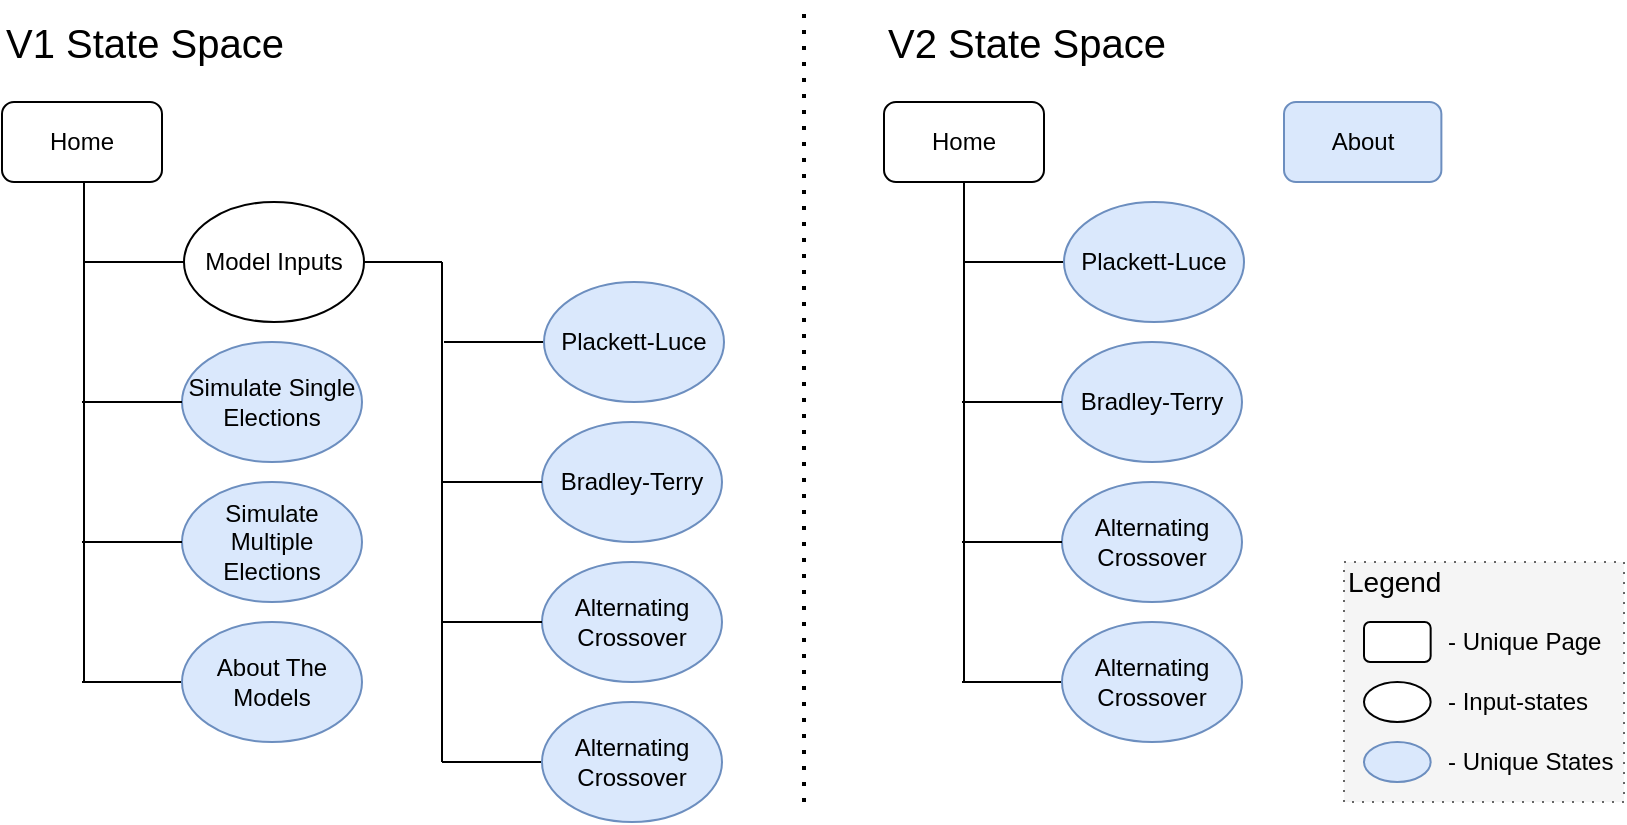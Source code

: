 <mxfile version="14.0.1" type="device"><diagram id="-CnyAPLHUdda9GGI1ycp" name="Page-1"><mxGraphModel dx="983" dy="614" grid="1" gridSize="10" guides="1" tooltips="1" connect="1" arrows="1" fold="1" page="1" pageScale="1" pageWidth="850" pageHeight="1100" math="0" shadow="0"><root><mxCell id="0"/><mxCell id="1" parent="0"/><mxCell id="uleUc9DPhF9QXK2I4-UH-58" value="" style="rounded=0;whiteSpace=wrap;html=1;align=left;dashed=1;dashPattern=1 4;fillColor=#f5f5f5;strokeColor=#666666;fontColor=#333333;" vertex="1" parent="1"><mxGeometry x="710" y="290" width="140" height="120" as="geometry"/></mxCell><mxCell id="uleUc9DPhF9QXK2I4-UH-1" value="Home" style="rounded=1;whiteSpace=wrap;html=1;" vertex="1" parent="1"><mxGeometry x="480" y="60" width="80" height="40" as="geometry"/></mxCell><mxCell id="uleUc9DPhF9QXK2I4-UH-2" value="About" style="rounded=1;whiteSpace=wrap;html=1;fillColor=#dae8fc;strokeColor=#6c8ebf;" vertex="1" parent="1"><mxGeometry x="680" y="60" width="78.69" height="40" as="geometry"/></mxCell><mxCell id="uleUc9DPhF9QXK2I4-UH-3" value="Home" style="rounded=1;whiteSpace=wrap;html=1;" vertex="1" parent="1"><mxGeometry x="39.0" y="60" width="80" height="40" as="geometry"/></mxCell><mxCell id="uleUc9DPhF9QXK2I4-UH-4" value="" style="endArrow=none;html=1;exitX=0.5;exitY=1;exitDx=0;exitDy=0;" edge="1" parent="1" source="uleUc9DPhF9QXK2I4-UH-1"><mxGeometry width="50" height="50" relative="1" as="geometry"><mxPoint x="540" y="280" as="sourcePoint"/><mxPoint x="520" y="350" as="targetPoint"/></mxGeometry></mxCell><mxCell id="uleUc9DPhF9QXK2I4-UH-5" value="" style="endArrow=none;html=1;" edge="1" parent="1"><mxGeometry width="50" height="50" relative="1" as="geometry"><mxPoint x="520" y="140" as="sourcePoint"/><mxPoint x="570" y="140" as="targetPoint"/></mxGeometry></mxCell><mxCell id="uleUc9DPhF9QXK2I4-UH-6" value="" style="endArrow=none;dashed=1;html=1;dashPattern=1 3;strokeWidth=2;" edge="1" parent="1"><mxGeometry width="50" height="50" relative="1" as="geometry"><mxPoint x="440" y="410" as="sourcePoint"/><mxPoint x="440" y="10" as="targetPoint"/></mxGeometry></mxCell><mxCell id="uleUc9DPhF9QXK2I4-UH-11" value="Plackett-Luce" style="ellipse;whiteSpace=wrap;html=1;fillColor=#dae8fc;strokeColor=#6c8ebf;" vertex="1" parent="1"><mxGeometry x="570" y="110" width="90" height="60" as="geometry"/></mxCell><mxCell id="uleUc9DPhF9QXK2I4-UH-12" value="Bradley-Terry" style="ellipse;whiteSpace=wrap;html=1;fillColor=#dae8fc;strokeColor=#6c8ebf;" vertex="1" parent="1"><mxGeometry x="569" y="180" width="90" height="60" as="geometry"/></mxCell><mxCell id="uleUc9DPhF9QXK2I4-UH-13" value="" style="endArrow=none;html=1;" edge="1" parent="1"><mxGeometry width="50" height="50" relative="1" as="geometry"><mxPoint x="519" y="210" as="sourcePoint"/><mxPoint x="569" y="210" as="targetPoint"/></mxGeometry></mxCell><mxCell id="uleUc9DPhF9QXK2I4-UH-15" value="Alternating Crossover" style="ellipse;whiteSpace=wrap;html=1;fillColor=#dae8fc;strokeColor=#6c8ebf;" vertex="1" parent="1"><mxGeometry x="569" y="250" width="90" height="60" as="geometry"/></mxCell><mxCell id="uleUc9DPhF9QXK2I4-UH-16" value="" style="endArrow=none;html=1;" edge="1" parent="1"><mxGeometry width="50" height="50" relative="1" as="geometry"><mxPoint x="519" y="280" as="sourcePoint"/><mxPoint x="569" y="280" as="targetPoint"/></mxGeometry></mxCell><mxCell id="uleUc9DPhF9QXK2I4-UH-17" value="" style="endArrow=none;html=1;" edge="1" parent="1"><mxGeometry width="50" height="50" relative="1" as="geometry"><mxPoint x="519" y="350" as="sourcePoint"/><mxPoint x="569" y="350" as="targetPoint"/></mxGeometry></mxCell><mxCell id="uleUc9DPhF9QXK2I4-UH-18" value="Alternating Crossover" style="ellipse;whiteSpace=wrap;html=1;fillColor=#dae8fc;strokeColor=#6c8ebf;" vertex="1" parent="1"><mxGeometry x="569" y="320" width="90" height="60" as="geometry"/></mxCell><mxCell id="uleUc9DPhF9QXK2I4-UH-29" value="" style="endArrow=none;html=1;exitX=0.5;exitY=1;exitDx=0;exitDy=0;" edge="1" parent="1"><mxGeometry width="50" height="50" relative="1" as="geometry"><mxPoint x="80.0" y="100" as="sourcePoint"/><mxPoint x="80.0" y="350" as="targetPoint"/></mxGeometry></mxCell><mxCell id="uleUc9DPhF9QXK2I4-UH-30" value="" style="endArrow=none;html=1;" edge="1" parent="1"><mxGeometry width="50" height="50" relative="1" as="geometry"><mxPoint x="80.0" y="140" as="sourcePoint"/><mxPoint x="130.0" y="140" as="targetPoint"/></mxGeometry></mxCell><mxCell id="uleUc9DPhF9QXK2I4-UH-31" value="Model Inputs" style="ellipse;whiteSpace=wrap;html=1;" vertex="1" parent="1"><mxGeometry x="130.0" y="110" width="90" height="60" as="geometry"/></mxCell><mxCell id="uleUc9DPhF9QXK2I4-UH-32" value="Simulate Single Elections" style="ellipse;whiteSpace=wrap;html=1;fillColor=#dae8fc;strokeColor=#6c8ebf;" vertex="1" parent="1"><mxGeometry x="129.0" y="180" width="90" height="60" as="geometry"/></mxCell><mxCell id="uleUc9DPhF9QXK2I4-UH-33" value="" style="endArrow=none;html=1;" edge="1" parent="1"><mxGeometry width="50" height="50" relative="1" as="geometry"><mxPoint x="79.0" y="210" as="sourcePoint"/><mxPoint x="129.0" y="210" as="targetPoint"/></mxGeometry></mxCell><mxCell id="uleUc9DPhF9QXK2I4-UH-34" value="Simulate Multiple Elections" style="ellipse;whiteSpace=wrap;html=1;fillColor=#dae8fc;strokeColor=#6c8ebf;" vertex="1" parent="1"><mxGeometry x="129.0" y="250" width="90" height="60" as="geometry"/></mxCell><mxCell id="uleUc9DPhF9QXK2I4-UH-35" value="" style="endArrow=none;html=1;" edge="1" parent="1"><mxGeometry width="50" height="50" relative="1" as="geometry"><mxPoint x="79.0" y="280" as="sourcePoint"/><mxPoint x="129.0" y="280" as="targetPoint"/></mxGeometry></mxCell><mxCell id="uleUc9DPhF9QXK2I4-UH-36" value="" style="endArrow=none;html=1;" edge="1" parent="1"><mxGeometry width="50" height="50" relative="1" as="geometry"><mxPoint x="79.0" y="350" as="sourcePoint"/><mxPoint x="129.0" y="350" as="targetPoint"/></mxGeometry></mxCell><mxCell id="uleUc9DPhF9QXK2I4-UH-37" value="About The Models" style="ellipse;whiteSpace=wrap;html=1;fillColor=#dae8fc;strokeColor=#6c8ebf;" vertex="1" parent="1"><mxGeometry x="129.0" y="320" width="90" height="60" as="geometry"/></mxCell><mxCell id="uleUc9DPhF9QXK2I4-UH-38" value="" style="endArrow=none;html=1;" edge="1" parent="1"><mxGeometry width="50" height="50" relative="1" as="geometry"><mxPoint x="220.0" y="140" as="sourcePoint"/><mxPoint x="259" y="140" as="targetPoint"/></mxGeometry></mxCell><mxCell id="uleUc9DPhF9QXK2I4-UH-39" value="" style="endArrow=none;html=1;" edge="1" parent="1"><mxGeometry width="50" height="50" relative="1" as="geometry"><mxPoint x="259" y="140" as="sourcePoint"/><mxPoint x="259" y="390" as="targetPoint"/></mxGeometry></mxCell><mxCell id="uleUc9DPhF9QXK2I4-UH-42" value="" style="endArrow=none;html=1;" edge="1" parent="1"><mxGeometry width="50" height="50" relative="1" as="geometry"><mxPoint x="260" y="180" as="sourcePoint"/><mxPoint x="310" y="180" as="targetPoint"/></mxGeometry></mxCell><mxCell id="uleUc9DPhF9QXK2I4-UH-43" value="Plackett-Luce" style="ellipse;whiteSpace=wrap;html=1;fillColor=#dae8fc;strokeColor=#6c8ebf;" vertex="1" parent="1"><mxGeometry x="310" y="150" width="90" height="60" as="geometry"/></mxCell><mxCell id="uleUc9DPhF9QXK2I4-UH-44" value="Bradley-Terry" style="ellipse;whiteSpace=wrap;html=1;fillColor=#dae8fc;strokeColor=#6c8ebf;" vertex="1" parent="1"><mxGeometry x="309" y="220" width="90" height="60" as="geometry"/></mxCell><mxCell id="uleUc9DPhF9QXK2I4-UH-45" value="" style="endArrow=none;html=1;" edge="1" parent="1"><mxGeometry width="50" height="50" relative="1" as="geometry"><mxPoint x="259" y="250" as="sourcePoint"/><mxPoint x="309" y="250" as="targetPoint"/></mxGeometry></mxCell><mxCell id="uleUc9DPhF9QXK2I4-UH-46" value="Alternating Crossover" style="ellipse;whiteSpace=wrap;html=1;fillColor=#dae8fc;strokeColor=#6c8ebf;" vertex="1" parent="1"><mxGeometry x="309" y="290" width="90" height="60" as="geometry"/></mxCell><mxCell id="uleUc9DPhF9QXK2I4-UH-47" value="" style="endArrow=none;html=1;" edge="1" parent="1"><mxGeometry width="50" height="50" relative="1" as="geometry"><mxPoint x="259" y="320" as="sourcePoint"/><mxPoint x="309" y="320" as="targetPoint"/></mxGeometry></mxCell><mxCell id="uleUc9DPhF9QXK2I4-UH-48" value="" style="endArrow=none;html=1;" edge="1" parent="1"><mxGeometry width="50" height="50" relative="1" as="geometry"><mxPoint x="259" y="390" as="sourcePoint"/><mxPoint x="309" y="390" as="targetPoint"/></mxGeometry></mxCell><mxCell id="uleUc9DPhF9QXK2I4-UH-49" value="Alternating Crossover" style="ellipse;whiteSpace=wrap;html=1;fillColor=#dae8fc;strokeColor=#6c8ebf;" vertex="1" parent="1"><mxGeometry x="309" y="360" width="90" height="60" as="geometry"/></mxCell><mxCell id="uleUc9DPhF9QXK2I4-UH-50" value="&lt;span style=&quot;font-size: 20px&quot;&gt;V2 State Space&lt;/span&gt;" style="text;html=1;strokeColor=none;fillColor=none;align=left;verticalAlign=middle;whiteSpace=wrap;rounded=0;" vertex="1" parent="1"><mxGeometry x="480" y="20" width="190" height="20" as="geometry"/></mxCell><mxCell id="uleUc9DPhF9QXK2I4-UH-51" value="&lt;span style=&quot;font-size: 20px&quot;&gt;V1 State Space&lt;/span&gt;" style="text;html=1;strokeColor=none;fillColor=none;align=left;verticalAlign=middle;whiteSpace=wrap;rounded=0;" vertex="1" parent="1"><mxGeometry x="39" y="20" width="190" height="20" as="geometry"/></mxCell><mxCell id="uleUc9DPhF9QXK2I4-UH-53" value="" style="rounded=1;whiteSpace=wrap;html=1;" vertex="1" parent="1"><mxGeometry x="720" y="320" width="33.33" height="20" as="geometry"/></mxCell><mxCell id="uleUc9DPhF9QXK2I4-UH-54" value="" style="ellipse;whiteSpace=wrap;html=1;" vertex="1" parent="1"><mxGeometry x="720" y="350" width="33.33" height="20" as="geometry"/></mxCell><mxCell id="uleUc9DPhF9QXK2I4-UH-57" value="" style="ellipse;whiteSpace=wrap;html=1;fillColor=#dae8fc;strokeColor=#6c8ebf;" vertex="1" parent="1"><mxGeometry x="720" y="380" width="33.33" height="20" as="geometry"/></mxCell><mxCell id="uleUc9DPhF9QXK2I4-UH-59" value="- Unique Page" style="text;html=1;strokeColor=none;fillColor=none;align=left;verticalAlign=middle;whiteSpace=wrap;rounded=0;dashed=1;dashPattern=1 4;" vertex="1" parent="1"><mxGeometry x="760" y="320" width="90" height="20" as="geometry"/></mxCell><mxCell id="uleUc9DPhF9QXK2I4-UH-60" value="- Input-states" style="text;html=1;strokeColor=none;fillColor=none;align=left;verticalAlign=middle;whiteSpace=wrap;rounded=0;dashed=1;dashPattern=1 4;" vertex="1" parent="1"><mxGeometry x="760" y="350" width="90" height="20" as="geometry"/></mxCell><mxCell id="uleUc9DPhF9QXK2I4-UH-61" value="- Unique States" style="text;html=1;strokeColor=none;fillColor=none;align=left;verticalAlign=middle;whiteSpace=wrap;rounded=0;dashed=1;dashPattern=1 4;" vertex="1" parent="1"><mxGeometry x="760" y="380" width="90" height="20" as="geometry"/></mxCell><mxCell id="uleUc9DPhF9QXK2I4-UH-62" value="&lt;font style=&quot;font-size: 14px&quot;&gt;Legend&lt;/font&gt;" style="text;html=1;strokeColor=none;fillColor=none;align=left;verticalAlign=middle;whiteSpace=wrap;rounded=0;" vertex="1" parent="1"><mxGeometry x="710" y="290" width="120" height="20" as="geometry"/></mxCell></root></mxGraphModel></diagram></mxfile>